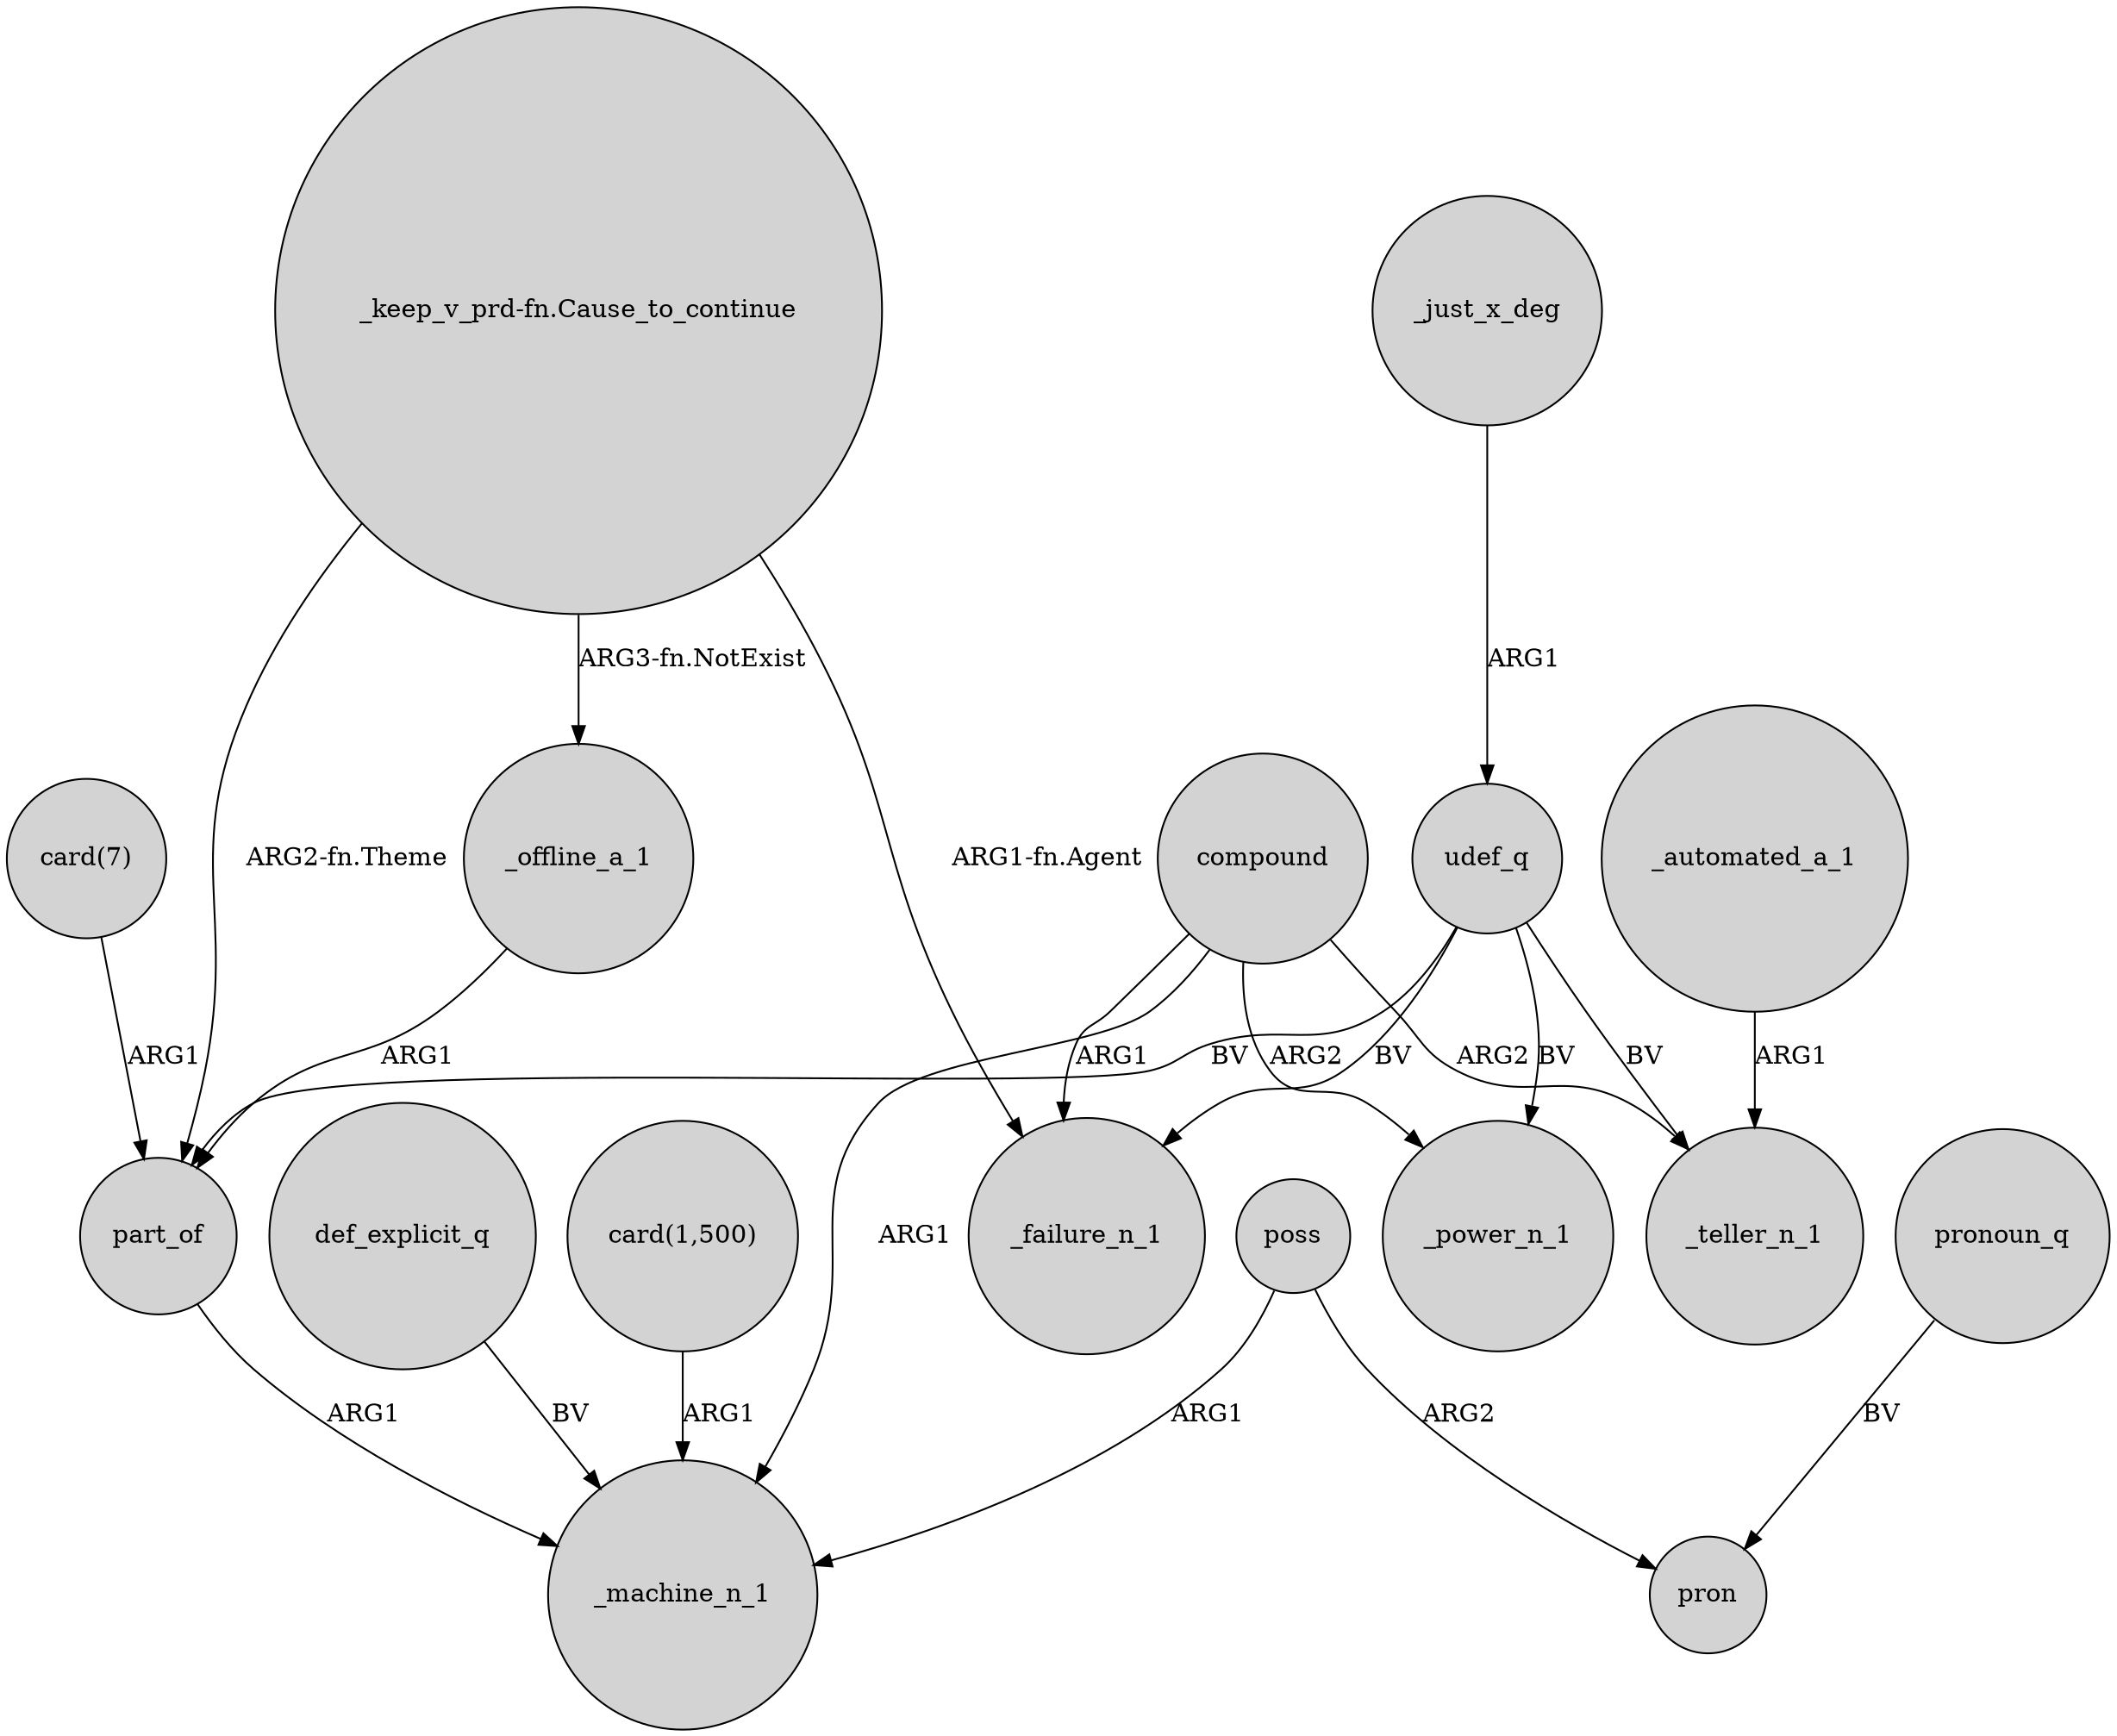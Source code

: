 digraph {
	node [shape=circle style=filled]
	_just_x_deg -> udef_q [label=ARG1]
	udef_q -> part_of [label=BV]
	poss -> pron [label=ARG2]
	def_explicit_q -> _machine_n_1 [label=BV]
	"_keep_v_prd-fn.Cause_to_continue" -> _offline_a_1 [label="ARG3-fn.NotExist"]
	"card(7)" -> part_of [label=ARG1]
	"card(1,500)" -> _machine_n_1 [label=ARG1]
	compound -> _machine_n_1 [label=ARG1]
	pronoun_q -> pron [label=BV]
	compound -> _failure_n_1 [label=ARG1]
	"_keep_v_prd-fn.Cause_to_continue" -> part_of [label="ARG2-fn.Theme"]
	poss -> _machine_n_1 [label=ARG1]
	compound -> _power_n_1 [label=ARG2]
	udef_q -> _failure_n_1 [label=BV]
	_automated_a_1 -> _teller_n_1 [label=ARG1]
	compound -> _teller_n_1 [label=ARG2]
	"_keep_v_prd-fn.Cause_to_continue" -> _failure_n_1 [label="ARG1-fn.Agent"]
	udef_q -> _teller_n_1 [label=BV]
	_offline_a_1 -> part_of [label=ARG1]
	part_of -> _machine_n_1 [label=ARG1]
	udef_q -> _power_n_1 [label=BV]
}
